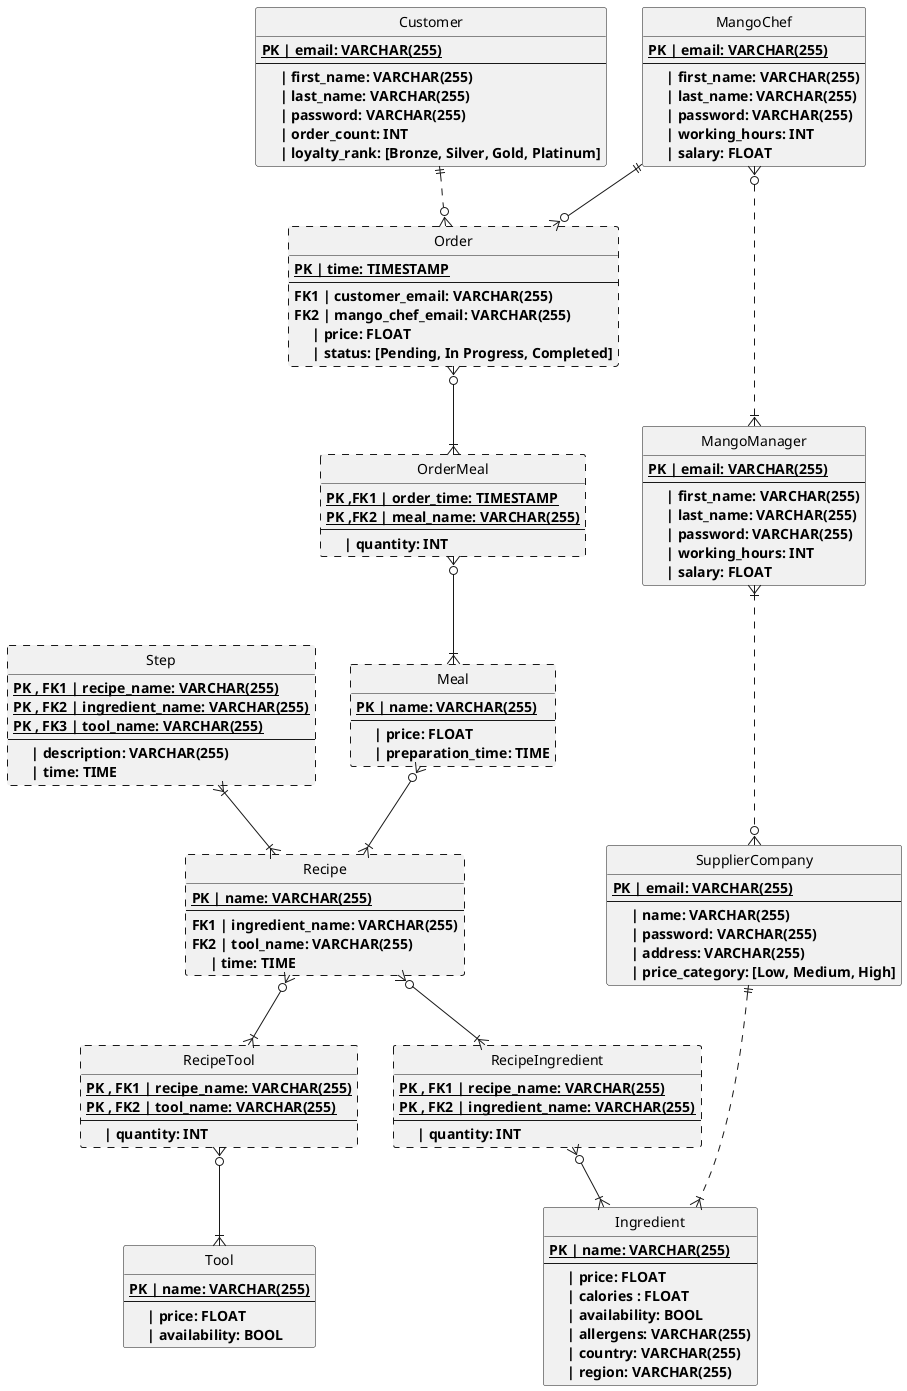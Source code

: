 @startuml Diagram of MangoDB
Hide circle

entity Customer
{
    {static}<b>PK | email: VARCHAR(255)
    --
    <b>     | first_name: VARCHAR(255)
    <b>     | last_name: VARCHAR(255)
    <b>     | password: VARCHAR(255)
    <b>     | order_count: INT
    <b>     | loyalty_rank: [Bronze, Silver, Gold, Platinum]
}

entity Order ##[dashed]
{
    {static}<b>PK | time: TIMESTAMP
    --
    <b>FK1 | customer_email: VARCHAR(255)
    <b>FK2 | mango_chef_email: VARCHAR(255)
    <b>     | price: FLOAT
    <b>     | status: [Pending, In Progress, Completed]
}

entity OrderMeal ##[dashed]
{
    {static}<b>PK ,FK1 | order_time: TIMESTAMP
    {static}<b>PK ,FK2 | meal_name: VARCHAR(255)
    --
    <b>     | quantity: INT
}

entity Meal ##[dashed]
{
    {static}<b>PK | name: VARCHAR(255)
    --
    <b>     | price: FLOAT
    <b>     | preparation_time: TIME
}

entity Recipe ##[dashed]
{
    {static}<b>PK | name: VARCHAR(255)
    --
    <b>FK1 | ingredient_name: VARCHAR(255)
    <b>FK2 | tool_name: VARCHAR(255)
    <b>     | time: TIME
}

entity Step ##[dashed]
{
    {static}<b>PK , FK1 | recipe_name: VARCHAR(255)
    {static}<b>PK , FK2 | ingredient_name: VARCHAR(255)
    {static}<b>PK , FK3 | tool_name: VARCHAR(255)
    --
    <b>     | description: VARCHAR(255)
    <b>     | time: TIME
}

entity RecipeIngredient ##[dashed]
{
    {static}<b>PK , FK1 | recipe_name: VARCHAR(255)
    {static}<b>PK , FK2 | ingredient_name: VARCHAR(255)
    --
    <b>     | quantity: INT
}

entity RecipeTool ##[dashed]
{
    {static}<b>PK , FK1 | recipe_name: VARCHAR(255)
    {static}<b>PK , FK2 | tool_name: VARCHAR(255)
    --
    <b>     | quantity: INT
}

entity Ingredient
{
    {static}<b>PK | name: VARCHAR(255)
    --
    <b>     | price: FLOAT
    <b>     | calories : FLOAT
    <b>     | availability: BOOL
    <b>     | allergens: VARCHAR(255)
    <b>     | country: VARCHAR(255)
    <b>     | region: VARCHAR(255)
}

entity Tool
{
    {static}<b>PK | name: VARCHAR(255)
    --
    <b>     | price: FLOAT
    <b>     | availability: BOOL
}


entity SupplierCompany
{   
    {static}<b>PK | email: VARCHAR(255)
    --
    <b>     | name: VARCHAR(255)
    <b>     | password: VARCHAR(255)
    <b>     | address: VARCHAR(255)
    <b>     | price_category: [Low, Medium, High]
}

entity MangoChef
{
    {static}<b>PK | email: VARCHAR(255)
    --
    <b>     | first_name: VARCHAR(255)
    <b>     | last_name: VARCHAR(255)
    <b>     | password: VARCHAR(255)
    <b>     | working_hours: INT
    <b>     | salary: FLOAT
}

entity MangoManager
{
    {static}<b>PK | email: VARCHAR(255)
    --
    <b>     | first_name: VARCHAR(255)
    <b>     | last_name: VARCHAR(255)
    <b>     | password: VARCHAR(255)
    <b>     | working_hours: INT
    <b>     | salary: FLOAT
}

MangoManager }|.down-o{ SupplierCompany
MangoManager }|.up..o{ MangoChef
MangoChef ||-down-o{ Order

SupplierCompany ||.down-|{ Ingredient

Customer ||.down-o{ Order
Order  }o-down-|{ OrderMeal
OrderMeal }o-down-|{ Meal
Meal }o-down-|{ Recipe

Recipe }o-down-|{ RecipeIngredient
Recipe }o-down-|{ RecipeTool
RecipeIngredient }o-down-|{ Ingredient
RecipeTool }o-down-|{ Tool

Recipe }|-up-|{ Step
@enduml